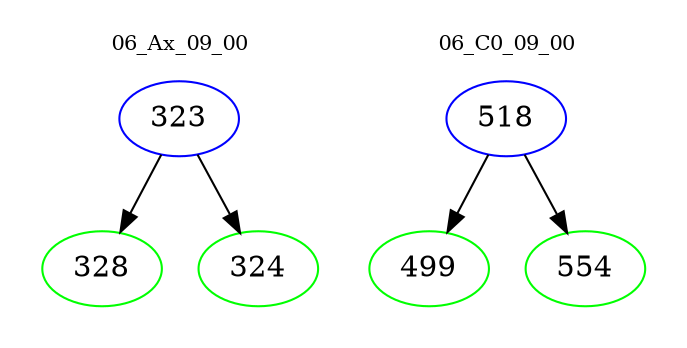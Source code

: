 digraph{
subgraph cluster_0 {
color = white
label = "06_Ax_09_00";
fontsize=10;
T0_323 [label="323", color="blue"]
T0_323 -> T0_328 [color="black"]
T0_328 [label="328", color="green"]
T0_323 -> T0_324 [color="black"]
T0_324 [label="324", color="green"]
}
subgraph cluster_1 {
color = white
label = "06_C0_09_00";
fontsize=10;
T1_518 [label="518", color="blue"]
T1_518 -> T1_499 [color="black"]
T1_499 [label="499", color="green"]
T1_518 -> T1_554 [color="black"]
T1_554 [label="554", color="green"]
}
}
